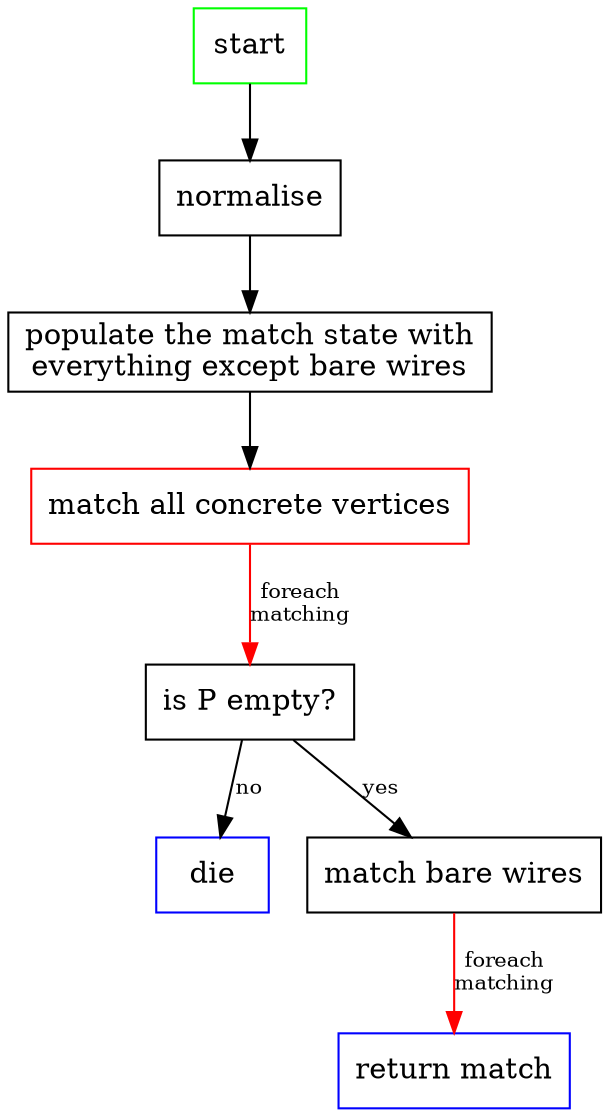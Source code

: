 digraph {
    node [shape=box]
    edge [fontsize=10]
    
    start [color=green]
    normalise [label="normalise"]
    addverts [label="populate the match state with\neverything except bare wires"]
    match [label="match all concrete vertices",color=red]
    nopartial [label="is P empty?"]
    die [label=die,color=blue]
    emptywires [label="match bare wires"]
    done [label="return match",color=blue]
    
    start -> normalise -> addverts -> match
    match -> nopartial [label="foreach\nmatching",color=red]
    nopartial -> emptywires [label=yes]
    nopartial -> die [label=no]
    emptywires -> done [label="foreach\nmatching",color=red]
}
